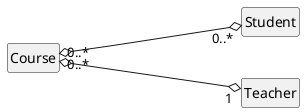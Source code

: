 @startuml
hide empty members
hide circle

skinparam monochrome true
left to right direction

class Course
class Student
class Teacher

Course "0..*" o----o "1" Teacher
Course "0..*" o----o "0..*" Student

@enduml